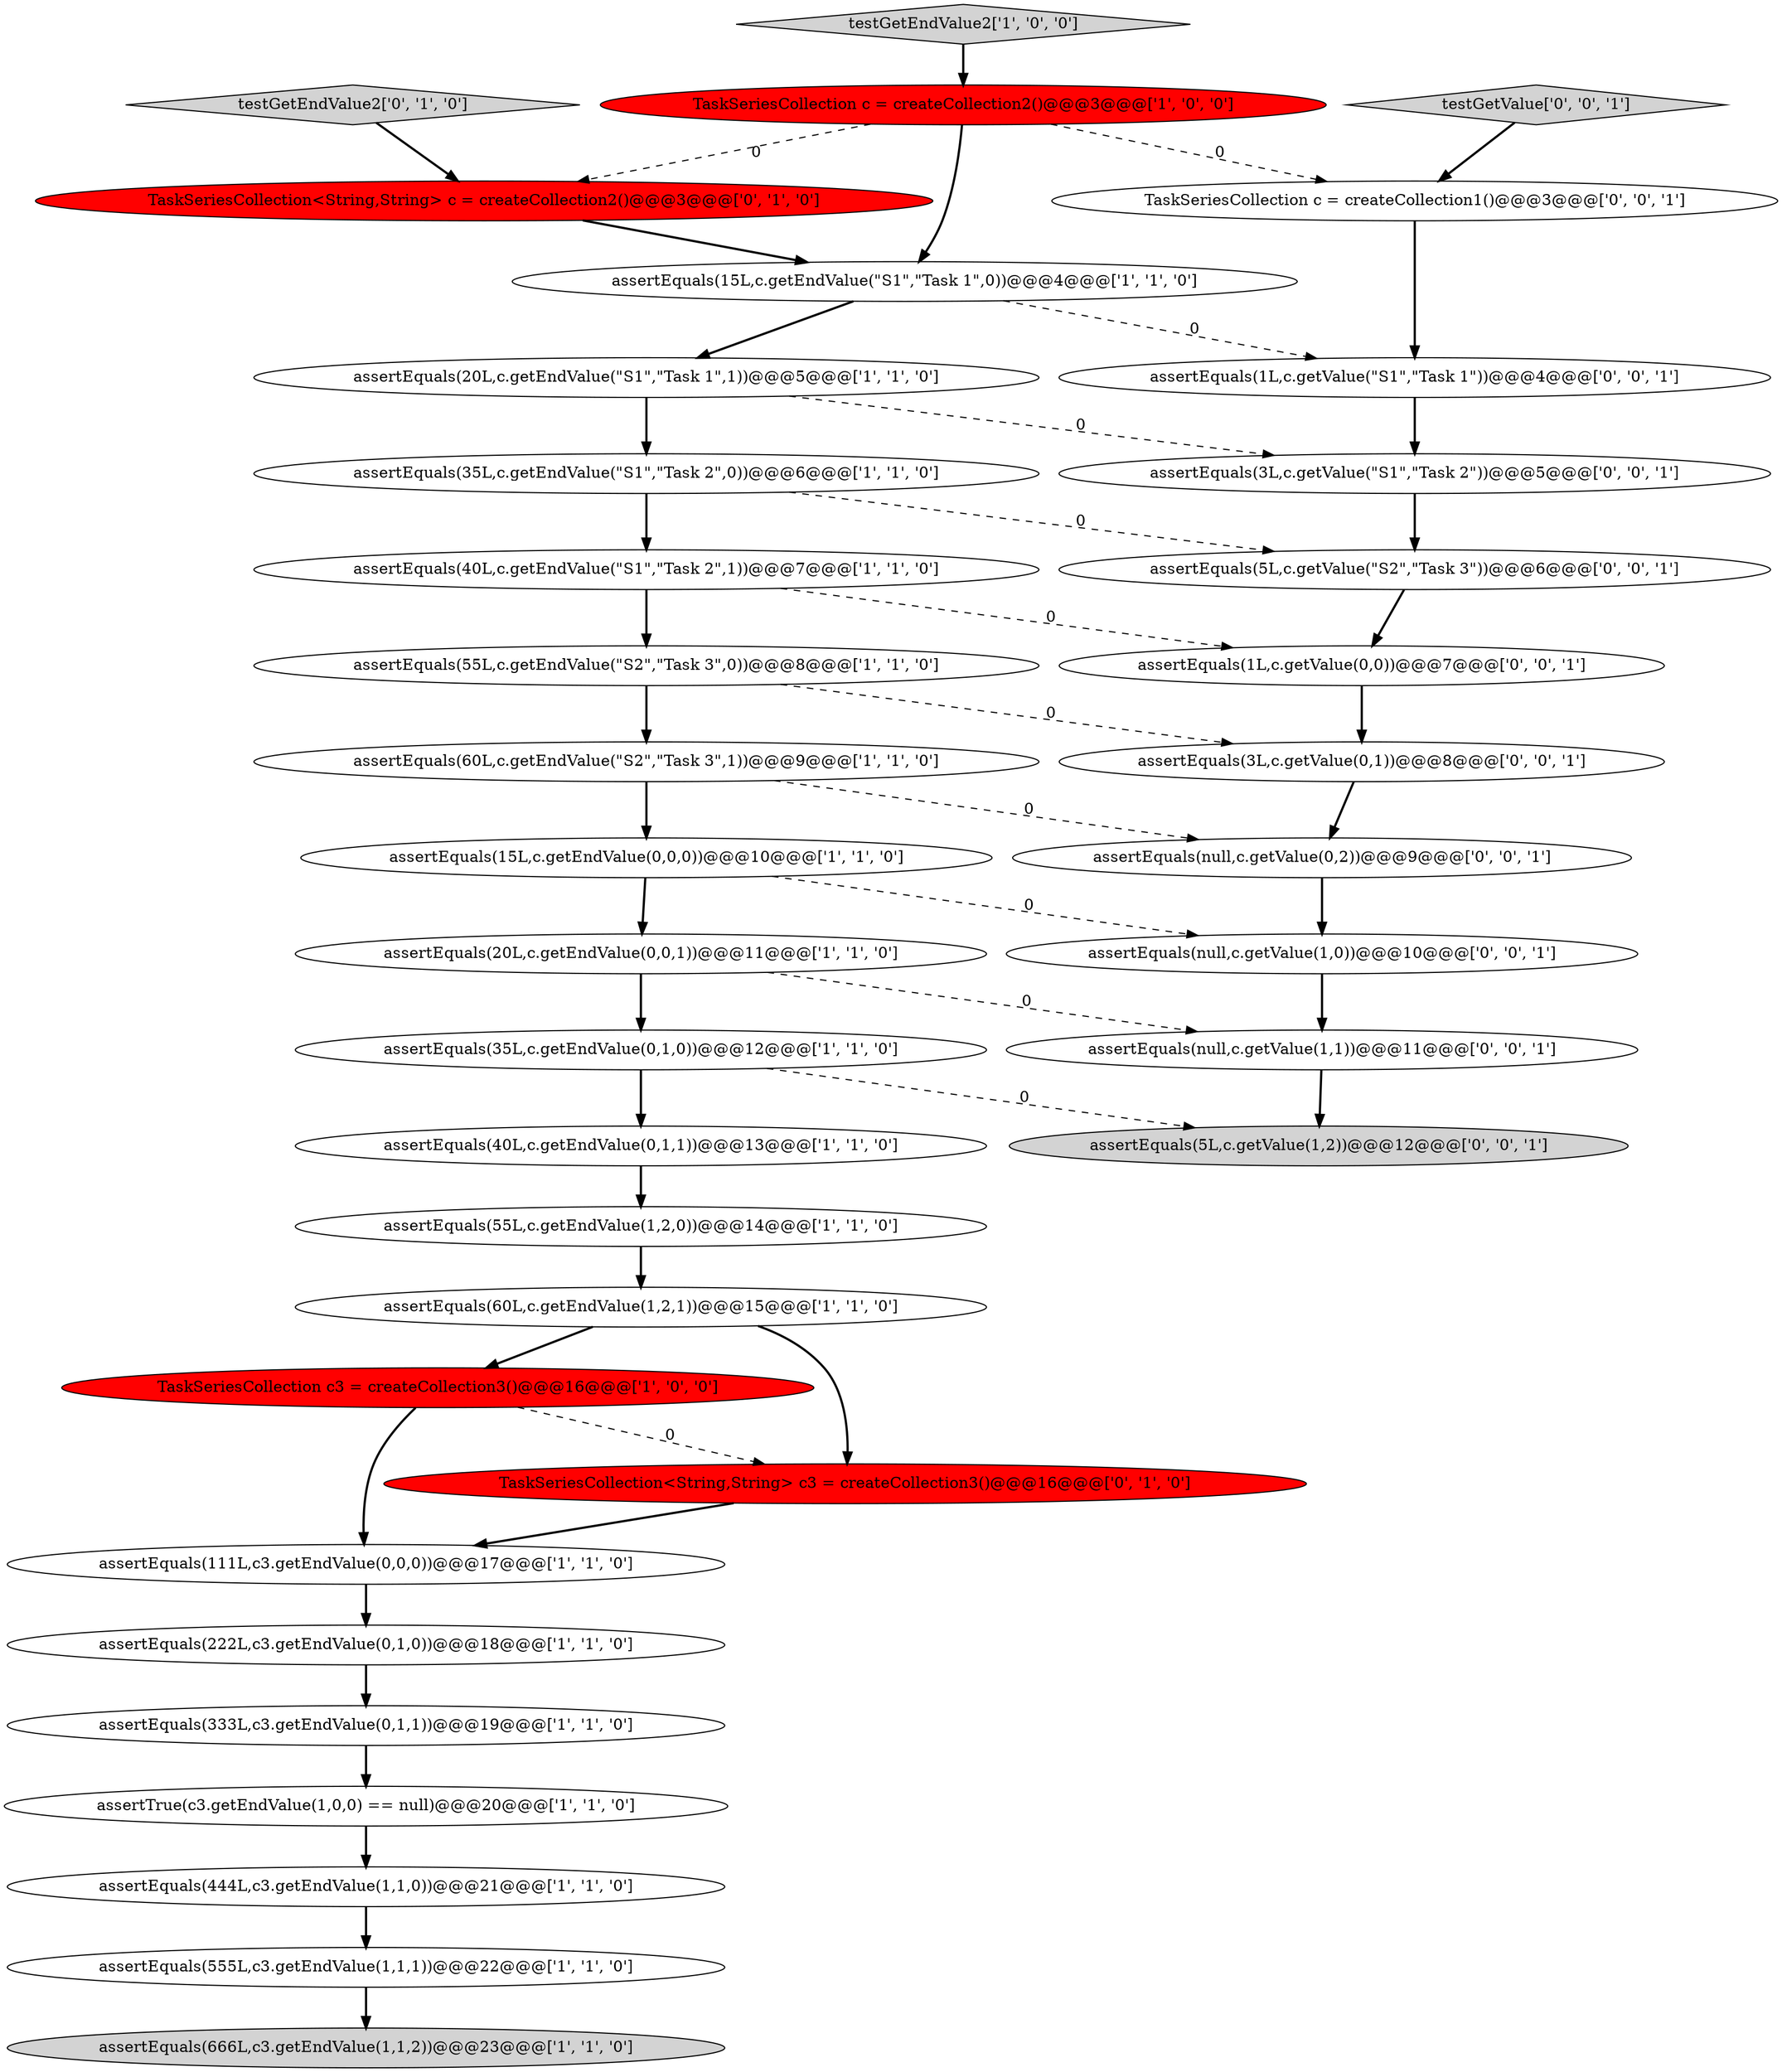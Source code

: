 digraph {
19 [style = filled, label = "TaskSeriesCollection c3 = createCollection3()@@@16@@@['1', '0', '0']", fillcolor = red, shape = ellipse image = "AAA1AAABBB1BBB"];
3 [style = filled, label = "assertEquals(15L,c.getEndValue(0,0,0))@@@10@@@['1', '1', '0']", fillcolor = white, shape = ellipse image = "AAA0AAABBB1BBB"];
5 [style = filled, label = "assertEquals(55L,c.getEndValue(\"S2\",\"Task 3\",0))@@@8@@@['1', '1', '0']", fillcolor = white, shape = ellipse image = "AAA0AAABBB1BBB"];
7 [style = filled, label = "assertTrue(c3.getEndValue(1,0,0) == null)@@@20@@@['1', '1', '0']", fillcolor = white, shape = ellipse image = "AAA0AAABBB1BBB"];
12 [style = filled, label = "assertEquals(333L,c3.getEndValue(0,1,1))@@@19@@@['1', '1', '0']", fillcolor = white, shape = ellipse image = "AAA0AAABBB1BBB"];
34 [style = filled, label = "assertEquals(1L,c.getValue(\"S1\",\"Task 1\"))@@@4@@@['0', '0', '1']", fillcolor = white, shape = ellipse image = "AAA0AAABBB3BBB"];
8 [style = filled, label = "assertEquals(20L,c.getEndValue(0,0,1))@@@11@@@['1', '1', '0']", fillcolor = white, shape = ellipse image = "AAA0AAABBB1BBB"];
20 [style = filled, label = "assertEquals(35L,c.getEndValue(0,1,0))@@@12@@@['1', '1', '0']", fillcolor = white, shape = ellipse image = "AAA0AAABBB1BBB"];
31 [style = filled, label = "assertEquals(null,c.getValue(0,2))@@@9@@@['0', '0', '1']", fillcolor = white, shape = ellipse image = "AAA0AAABBB3BBB"];
25 [style = filled, label = "assertEquals(3L,c.getValue(0,1))@@@8@@@['0', '0', '1']", fillcolor = white, shape = ellipse image = "AAA0AAABBB3BBB"];
15 [style = filled, label = "assertEquals(55L,c.getEndValue(1,2,0))@@@14@@@['1', '1', '0']", fillcolor = white, shape = ellipse image = "AAA0AAABBB1BBB"];
27 [style = filled, label = "TaskSeriesCollection c = createCollection1()@@@3@@@['0', '0', '1']", fillcolor = white, shape = ellipse image = "AAA0AAABBB3BBB"];
2 [style = filled, label = "assertEquals(40L,c.getEndValue(\"S1\",\"Task 2\",1))@@@7@@@['1', '1', '0']", fillcolor = white, shape = ellipse image = "AAA0AAABBB1BBB"];
22 [style = filled, label = "TaskSeriesCollection<String,String> c3 = createCollection3()@@@16@@@['0', '1', '0']", fillcolor = red, shape = ellipse image = "AAA1AAABBB2BBB"];
4 [style = filled, label = "assertEquals(20L,c.getEndValue(\"S1\",\"Task 1\",1))@@@5@@@['1', '1', '0']", fillcolor = white, shape = ellipse image = "AAA0AAABBB1BBB"];
21 [style = filled, label = "assertEquals(666L,c3.getEndValue(1,1,2))@@@23@@@['1', '1', '0']", fillcolor = lightgray, shape = ellipse image = "AAA0AAABBB1BBB"];
26 [style = filled, label = "testGetValue['0', '0', '1']", fillcolor = lightgray, shape = diamond image = "AAA0AAABBB3BBB"];
11 [style = filled, label = "assertEquals(222L,c3.getEndValue(0,1,0))@@@18@@@['1', '1', '0']", fillcolor = white, shape = ellipse image = "AAA0AAABBB1BBB"];
0 [style = filled, label = "assertEquals(35L,c.getEndValue(\"S1\",\"Task 2\",0))@@@6@@@['1', '1', '0']", fillcolor = white, shape = ellipse image = "AAA0AAABBB1BBB"];
17 [style = filled, label = "assertEquals(15L,c.getEndValue(\"S1\",\"Task 1\",0))@@@4@@@['1', '1', '0']", fillcolor = white, shape = ellipse image = "AAA0AAABBB1BBB"];
33 [style = filled, label = "assertEquals(null,c.getValue(1,1))@@@11@@@['0', '0', '1']", fillcolor = white, shape = ellipse image = "AAA0AAABBB3BBB"];
30 [style = filled, label = "assertEquals(3L,c.getValue(\"S1\",\"Task 2\"))@@@5@@@['0', '0', '1']", fillcolor = white, shape = ellipse image = "AAA0AAABBB3BBB"];
9 [style = filled, label = "assertEquals(40L,c.getEndValue(0,1,1))@@@13@@@['1', '1', '0']", fillcolor = white, shape = ellipse image = "AAA0AAABBB1BBB"];
24 [style = filled, label = "TaskSeriesCollection<String,String> c = createCollection2()@@@3@@@['0', '1', '0']", fillcolor = red, shape = ellipse image = "AAA1AAABBB2BBB"];
6 [style = filled, label = "assertEquals(444L,c3.getEndValue(1,1,0))@@@21@@@['1', '1', '0']", fillcolor = white, shape = ellipse image = "AAA0AAABBB1BBB"];
13 [style = filled, label = "assertEquals(555L,c3.getEndValue(1,1,1))@@@22@@@['1', '1', '0']", fillcolor = white, shape = ellipse image = "AAA0AAABBB1BBB"];
35 [style = filled, label = "assertEquals(null,c.getValue(1,0))@@@10@@@['0', '0', '1']", fillcolor = white, shape = ellipse image = "AAA0AAABBB3BBB"];
18 [style = filled, label = "assertEquals(60L,c.getEndValue(1,2,1))@@@15@@@['1', '1', '0']", fillcolor = white, shape = ellipse image = "AAA0AAABBB1BBB"];
32 [style = filled, label = "assertEquals(1L,c.getValue(0,0))@@@7@@@['0', '0', '1']", fillcolor = white, shape = ellipse image = "AAA0AAABBB3BBB"];
29 [style = filled, label = "assertEquals(5L,c.getValue(1,2))@@@12@@@['0', '0', '1']", fillcolor = lightgray, shape = ellipse image = "AAA0AAABBB3BBB"];
14 [style = filled, label = "testGetEndValue2['1', '0', '0']", fillcolor = lightgray, shape = diamond image = "AAA0AAABBB1BBB"];
28 [style = filled, label = "assertEquals(5L,c.getValue(\"S2\",\"Task 3\"))@@@6@@@['0', '0', '1']", fillcolor = white, shape = ellipse image = "AAA0AAABBB3BBB"];
16 [style = filled, label = "assertEquals(60L,c.getEndValue(\"S2\",\"Task 3\",1))@@@9@@@['1', '1', '0']", fillcolor = white, shape = ellipse image = "AAA0AAABBB1BBB"];
23 [style = filled, label = "testGetEndValue2['0', '1', '0']", fillcolor = lightgray, shape = diamond image = "AAA0AAABBB2BBB"];
1 [style = filled, label = "TaskSeriesCollection c = createCollection2()@@@3@@@['1', '0', '0']", fillcolor = red, shape = ellipse image = "AAA1AAABBB1BBB"];
10 [style = filled, label = "assertEquals(111L,c3.getEndValue(0,0,0))@@@17@@@['1', '1', '0']", fillcolor = white, shape = ellipse image = "AAA0AAABBB1BBB"];
16->3 [style = bold, label=""];
3->35 [style = dashed, label="0"];
17->34 [style = dashed, label="0"];
16->31 [style = dashed, label="0"];
20->9 [style = bold, label=""];
8->33 [style = dashed, label="0"];
1->27 [style = dashed, label="0"];
2->32 [style = dashed, label="0"];
0->2 [style = bold, label=""];
35->33 [style = bold, label=""];
18->19 [style = bold, label=""];
4->30 [style = dashed, label="0"];
19->10 [style = bold, label=""];
11->12 [style = bold, label=""];
5->25 [style = dashed, label="0"];
0->28 [style = dashed, label="0"];
15->18 [style = bold, label=""];
34->30 [style = bold, label=""];
12->7 [style = bold, label=""];
20->29 [style = dashed, label="0"];
14->1 [style = bold, label=""];
4->0 [style = bold, label=""];
1->17 [style = bold, label=""];
28->32 [style = bold, label=""];
25->31 [style = bold, label=""];
33->29 [style = bold, label=""];
5->16 [style = bold, label=""];
26->27 [style = bold, label=""];
23->24 [style = bold, label=""];
18->22 [style = bold, label=""];
27->34 [style = bold, label=""];
8->20 [style = bold, label=""];
30->28 [style = bold, label=""];
31->35 [style = bold, label=""];
1->24 [style = dashed, label="0"];
9->15 [style = bold, label=""];
3->8 [style = bold, label=""];
6->13 [style = bold, label=""];
7->6 [style = bold, label=""];
24->17 [style = bold, label=""];
32->25 [style = bold, label=""];
22->10 [style = bold, label=""];
19->22 [style = dashed, label="0"];
13->21 [style = bold, label=""];
17->4 [style = bold, label=""];
2->5 [style = bold, label=""];
10->11 [style = bold, label=""];
}
